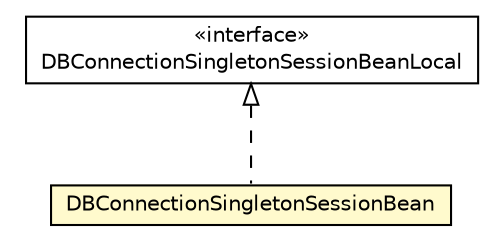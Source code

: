 #!/usr/local/bin/dot
#
# Class diagram 
# Generated by UMLGraph version R5_6-24-gf6e263 (http://www.umlgraph.org/)
#

digraph G {
	edge [fontname="Helvetica",fontsize=10,labelfontname="Helvetica",labelfontsize=10];
	node [fontname="Helvetica",fontsize=10,shape=plaintext];
	nodesep=0.25;
	ranksep=0.5;
	// org.unict.ing.pds.dhtdb.replica.storage.DBConnectionSingletonSessionBeanLocal
	c828 [label=<<table title="org.unict.ing.pds.dhtdb.replica.storage.DBConnectionSingletonSessionBeanLocal" border="0" cellborder="1" cellspacing="0" cellpadding="2" port="p" href="./DBConnectionSingletonSessionBeanLocal.html">
		<tr><td><table border="0" cellspacing="0" cellpadding="1">
<tr><td align="center" balign="center"> &#171;interface&#187; </td></tr>
<tr><td align="center" balign="center"> DBConnectionSingletonSessionBeanLocal </td></tr>
		</table></td></tr>
		</table>>, URL="./DBConnectionSingletonSessionBeanLocal.html", fontname="Helvetica", fontcolor="black", fontsize=10.0];
	// org.unict.ing.pds.dhtdb.replica.storage.DBConnectionSingletonSessionBean
	c829 [label=<<table title="org.unict.ing.pds.dhtdb.replica.storage.DBConnectionSingletonSessionBean" border="0" cellborder="1" cellspacing="0" cellpadding="2" port="p" bgcolor="lemonChiffon" href="./DBConnectionSingletonSessionBean.html">
		<tr><td><table border="0" cellspacing="0" cellpadding="1">
<tr><td align="center" balign="center"> DBConnectionSingletonSessionBean </td></tr>
		</table></td></tr>
		</table>>, URL="./DBConnectionSingletonSessionBean.html", fontname="Helvetica", fontcolor="black", fontsize=10.0];
	//org.unict.ing.pds.dhtdb.replica.storage.DBConnectionSingletonSessionBean implements org.unict.ing.pds.dhtdb.replica.storage.DBConnectionSingletonSessionBeanLocal
	c828:p -> c829:p [dir=back,arrowtail=empty,style=dashed];
}

